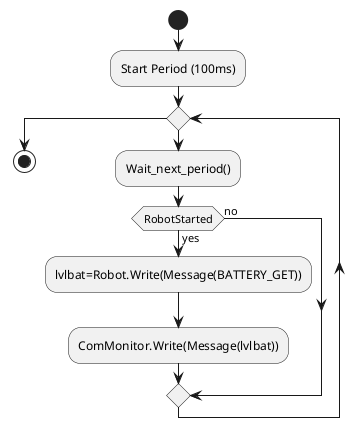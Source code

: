 @startuml
'Fonctionnalite 13 : Checkbattery

skinparam monochrome true

start
:Start Period (100ms);

while ()
  :Wait_next_period();
  if (RobotStarted) then (yes)
  :lvlbat=Robot.Write(Message(BATTERY_GET));
  :ComMonitor.Write(Message(lvlbat));
else (no)
  
endif


endwhile


stop
@enduml
